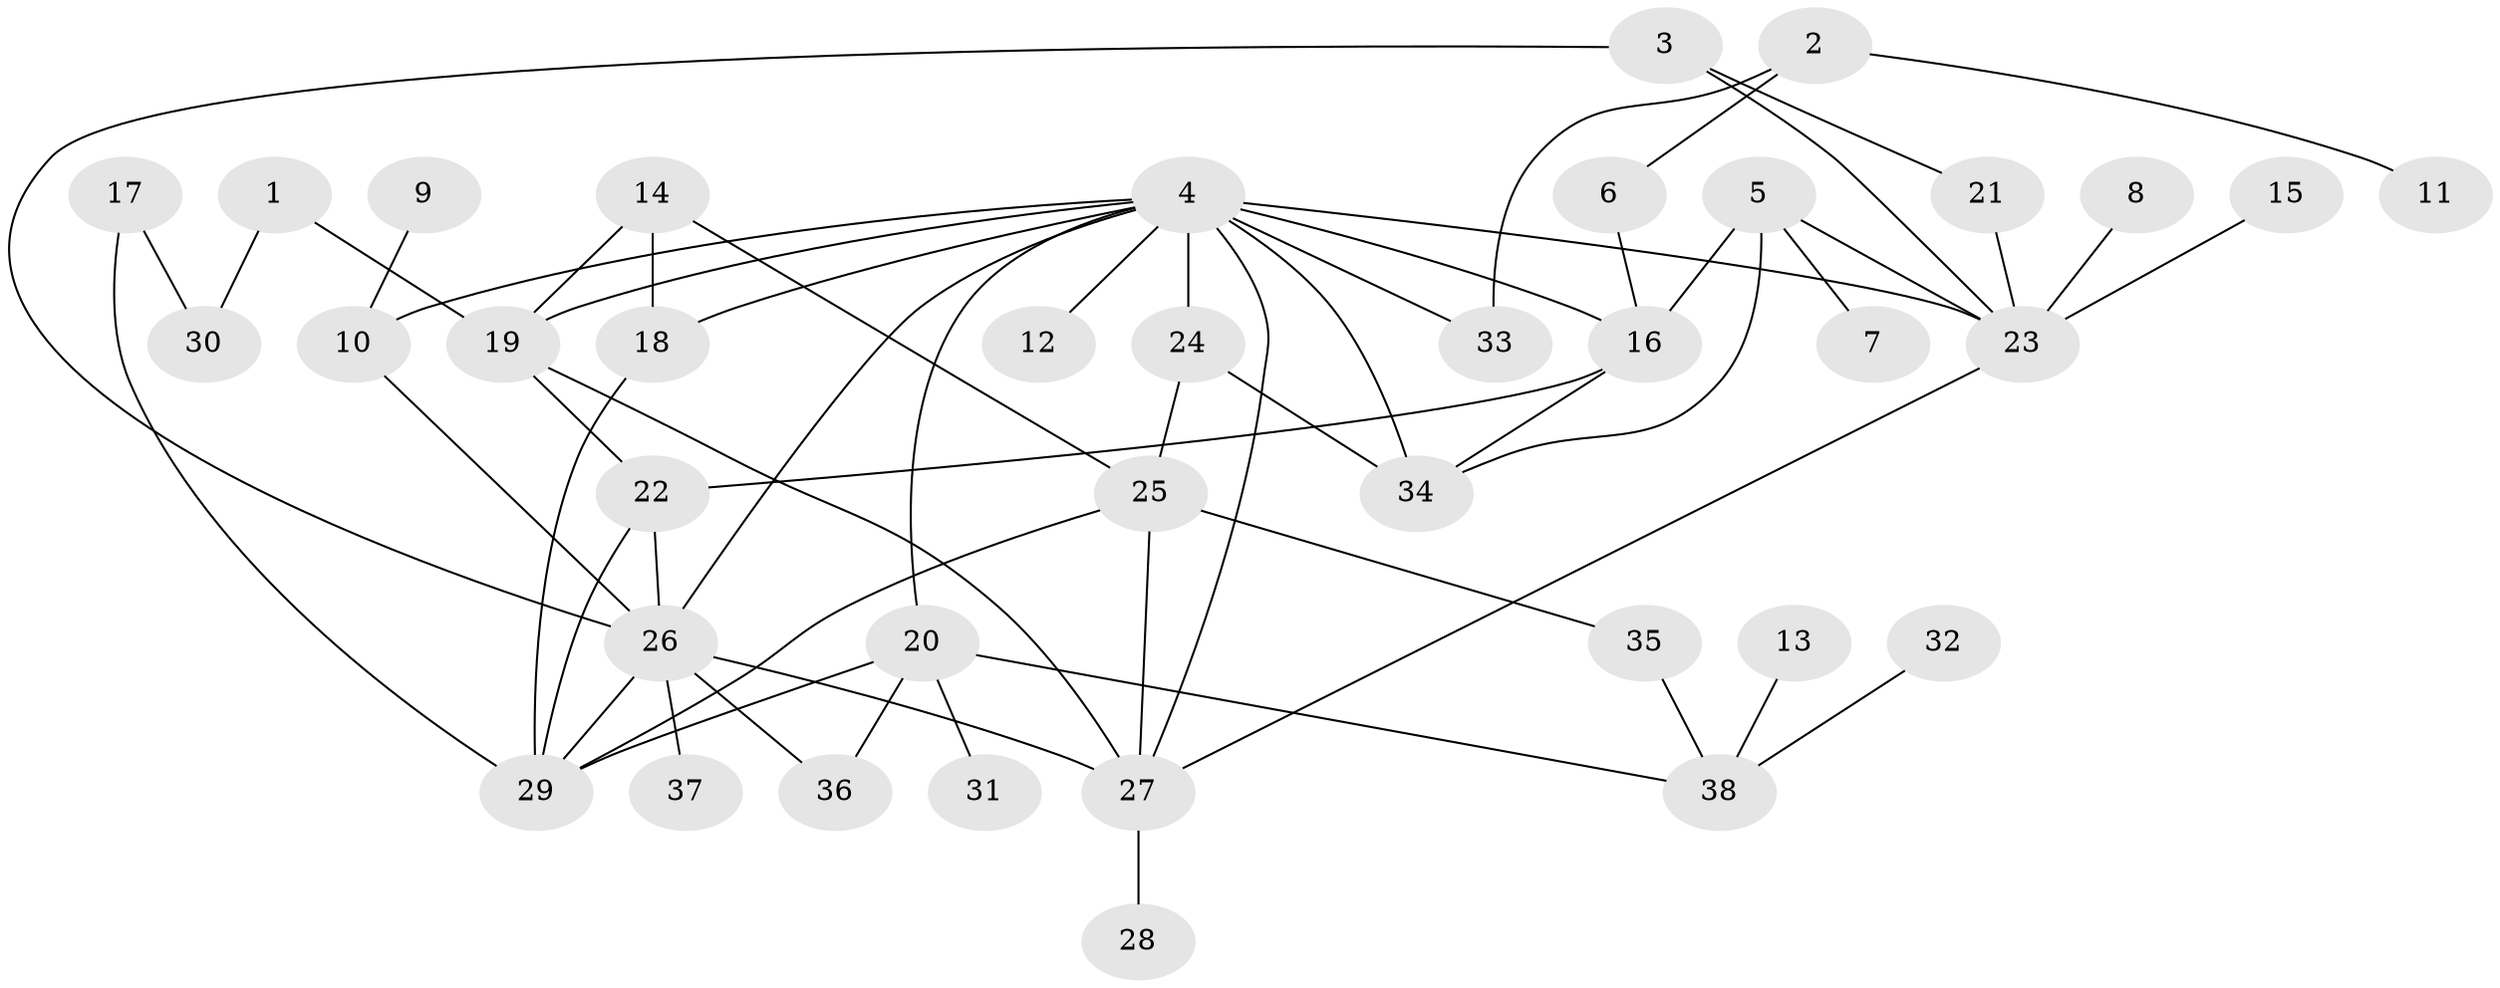 // original degree distribution, {6: 0.05333333333333334, 5: 0.10666666666666667, 3: 0.24, 2: 0.25333333333333335, 1: 0.26666666666666666, 4: 0.08}
// Generated by graph-tools (version 1.1) at 2025/49/03/09/25 03:49:25]
// undirected, 38 vertices, 60 edges
graph export_dot {
graph [start="1"]
  node [color=gray90,style=filled];
  1;
  2;
  3;
  4;
  5;
  6;
  7;
  8;
  9;
  10;
  11;
  12;
  13;
  14;
  15;
  16;
  17;
  18;
  19;
  20;
  21;
  22;
  23;
  24;
  25;
  26;
  27;
  28;
  29;
  30;
  31;
  32;
  33;
  34;
  35;
  36;
  37;
  38;
  1 -- 19 [weight=1.0];
  1 -- 30 [weight=1.0];
  2 -- 6 [weight=1.0];
  2 -- 11 [weight=1.0];
  2 -- 33 [weight=1.0];
  3 -- 21 [weight=1.0];
  3 -- 23 [weight=1.0];
  3 -- 26 [weight=1.0];
  4 -- 10 [weight=1.0];
  4 -- 12 [weight=1.0];
  4 -- 16 [weight=1.0];
  4 -- 18 [weight=1.0];
  4 -- 19 [weight=1.0];
  4 -- 20 [weight=1.0];
  4 -- 23 [weight=2.0];
  4 -- 24 [weight=2.0];
  4 -- 26 [weight=1.0];
  4 -- 27 [weight=1.0];
  4 -- 33 [weight=1.0];
  4 -- 34 [weight=1.0];
  5 -- 7 [weight=1.0];
  5 -- 16 [weight=1.0];
  5 -- 23 [weight=1.0];
  5 -- 34 [weight=1.0];
  6 -- 16 [weight=1.0];
  8 -- 23 [weight=1.0];
  9 -- 10 [weight=1.0];
  10 -- 26 [weight=1.0];
  13 -- 38 [weight=1.0];
  14 -- 18 [weight=1.0];
  14 -- 19 [weight=1.0];
  14 -- 25 [weight=1.0];
  15 -- 23 [weight=1.0];
  16 -- 22 [weight=1.0];
  16 -- 34 [weight=1.0];
  17 -- 29 [weight=1.0];
  17 -- 30 [weight=1.0];
  18 -- 29 [weight=1.0];
  19 -- 22 [weight=1.0];
  19 -- 27 [weight=2.0];
  20 -- 29 [weight=1.0];
  20 -- 31 [weight=1.0];
  20 -- 36 [weight=1.0];
  20 -- 38 [weight=1.0];
  21 -- 23 [weight=1.0];
  22 -- 26 [weight=1.0];
  22 -- 29 [weight=1.0];
  23 -- 27 [weight=1.0];
  24 -- 25 [weight=1.0];
  24 -- 34 [weight=1.0];
  25 -- 27 [weight=1.0];
  25 -- 29 [weight=1.0];
  25 -- 35 [weight=1.0];
  26 -- 27 [weight=1.0];
  26 -- 29 [weight=1.0];
  26 -- 36 [weight=1.0];
  26 -- 37 [weight=1.0];
  27 -- 28 [weight=1.0];
  32 -- 38 [weight=1.0];
  35 -- 38 [weight=1.0];
}
